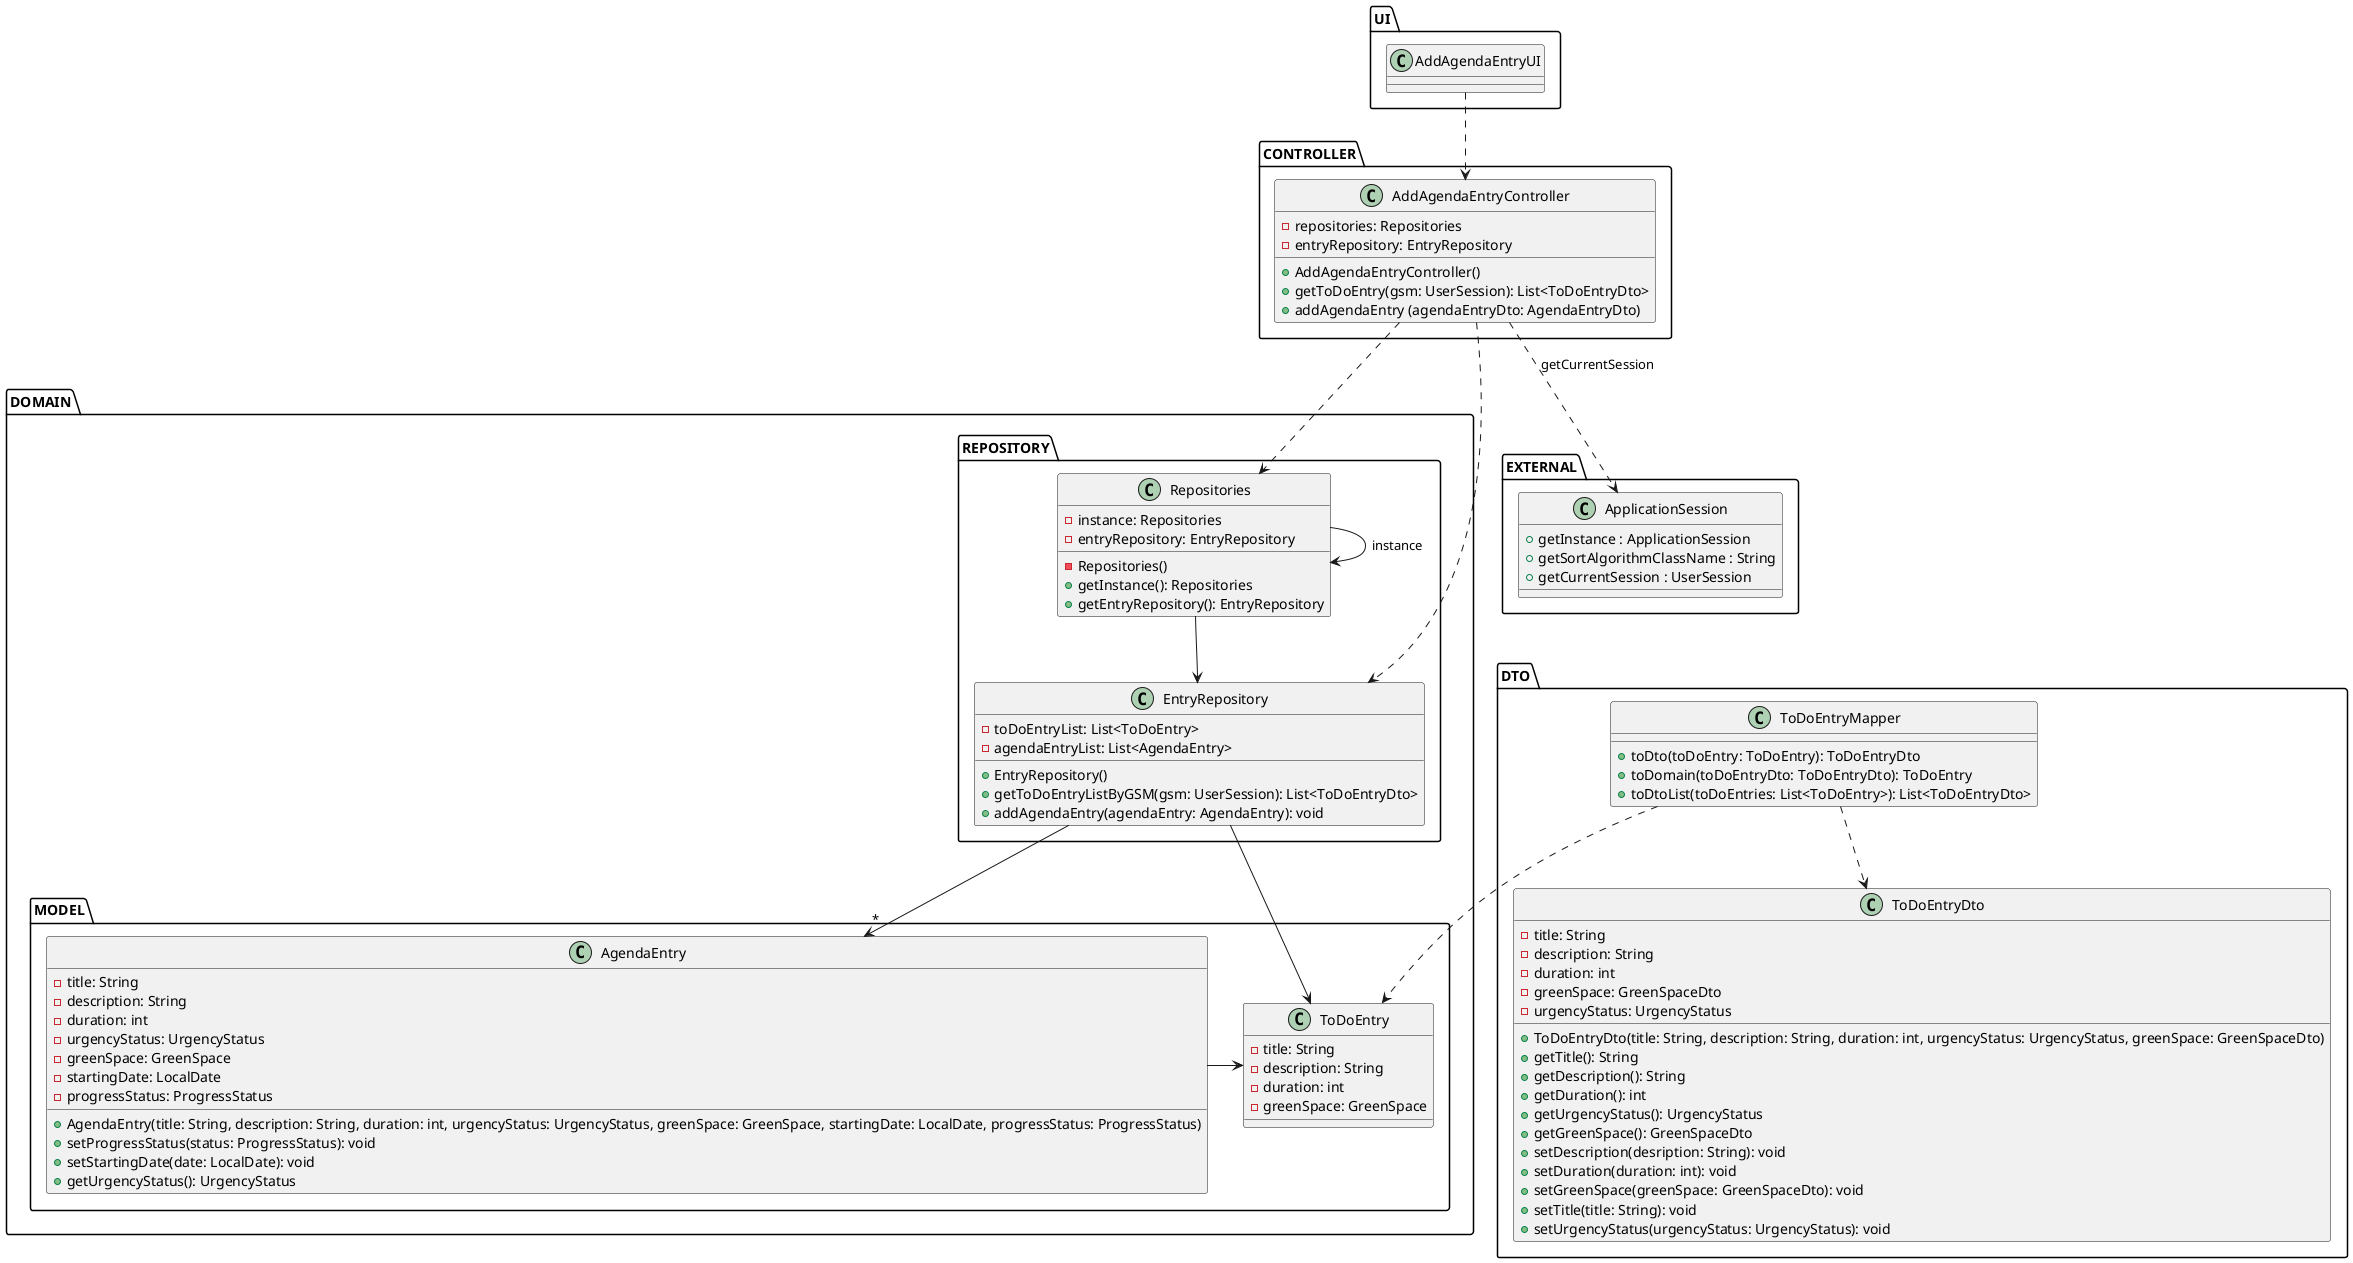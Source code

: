 @startuml
skinparam shadowing false
skinparam line type polyline
'left to right direction
package UI {
    class AddAgendaEntryUI {
    }
}

package CONTROLLER {
    class AddAgendaEntryController {
        - repositories: Repositories
        - entryRepository: EntryRepository
        + AddAgendaEntryController()
        + getToDoEntry(gsm: UserSession): List<ToDoEntryDto>
        + addAgendaEntry (agendaEntryDto: AgendaEntryDto)
    }
}

package DOMAIN {
    package REPOSITORY {
        class Repositories {
            - instance: Repositories
            - entryRepository: EntryRepository
            - Repositories()
            + getInstance(): Repositories
            + getEntryRepository(): EntryRepository
        }

        class EntryRepository {
            - toDoEntryList: List<ToDoEntry>
            - agendaEntryList: List<AgendaEntry>
            + EntryRepository()
            + getToDoEntryListByGSM(gsm: UserSession): List<ToDoEntryDto>
            + addAgendaEntry(agendaEntry: AgendaEntry): void
        }
    }



    package MODEL {
        class AgendaEntry {
            - title: String
            - description: String
            - duration: int
            - urgencyStatus: UrgencyStatus
            - greenSpace: GreenSpace
            - startingDate: LocalDate
            - progressStatus: ProgressStatus
            + AgendaEntry(title: String, description: String, duration: int, urgencyStatus: UrgencyStatus, greenSpace: GreenSpace, startingDate: LocalDate, progressStatus: ProgressStatus)
            + setProgressStatus(status: ProgressStatus): void
            + setStartingDate(date: LocalDate): void
            + getUrgencyStatus(): UrgencyStatus
        }

         class ToDoEntry{
            - title: String
            - description: String
            - duration: int
            - greenSpace: GreenSpace
         }
    }
}
 package DTO {
        class ToDoEntryDto {
           - title: String
           - description: String
           - duration: int
           - greenSpace: GreenSpaceDto
           - urgencyStatus: UrgencyStatus
           + ToDoEntryDto(title: String, description: String, duration: int, urgencyStatus: UrgencyStatus, greenSpace: GreenSpaceDto)
           + getTitle(): String
           + getDescription(): String
           + getDuration(): int
           + getUrgencyStatus(): UrgencyStatus
           + getGreenSpace(): GreenSpaceDto
           + setDescription(desription: String): void
           + setDuration(duration: int): void
           + setGreenSpace(greenSpace: GreenSpaceDto): void
           + setTitle(title: String): void
           + setUrgencyStatus(urgencyStatus: UrgencyStatus): void
         }

         class ToDoEntryMapper {
            + toDto(toDoEntry: ToDoEntry): ToDoEntryDto
            + toDomain(toDoEntryDto: ToDoEntryDto): ToDoEntry
            + toDtoList(toDoEntries: List<ToDoEntry>): List<ToDoEntryDto>

         }
 }

  package EXTERNAL{
     class ApplicationSession{
             +getInstance : ApplicationSession
             +getSortAlgorithmClassName : String
             +getCurrentSession : UserSession
     }
  }

AddAgendaEntryUI ..> AddAgendaEntryController
AddAgendaEntryController ..> Repositories
Repositories --> Repositories: instance
AddAgendaEntryController ..> EntryRepository
Repositories --> EntryRepository
EntryRepository --> "*" AgendaEntry
AgendaEntry -> ToDoEntry
ToDoEntryMapper ..> ToDoEntryDto
ToDoEntryMapper ..> ToDoEntry
EntryRepository --> ToDoEntry
AddAgendaEntryController ..> ApplicationSession : getCurrentSession




@enduml
